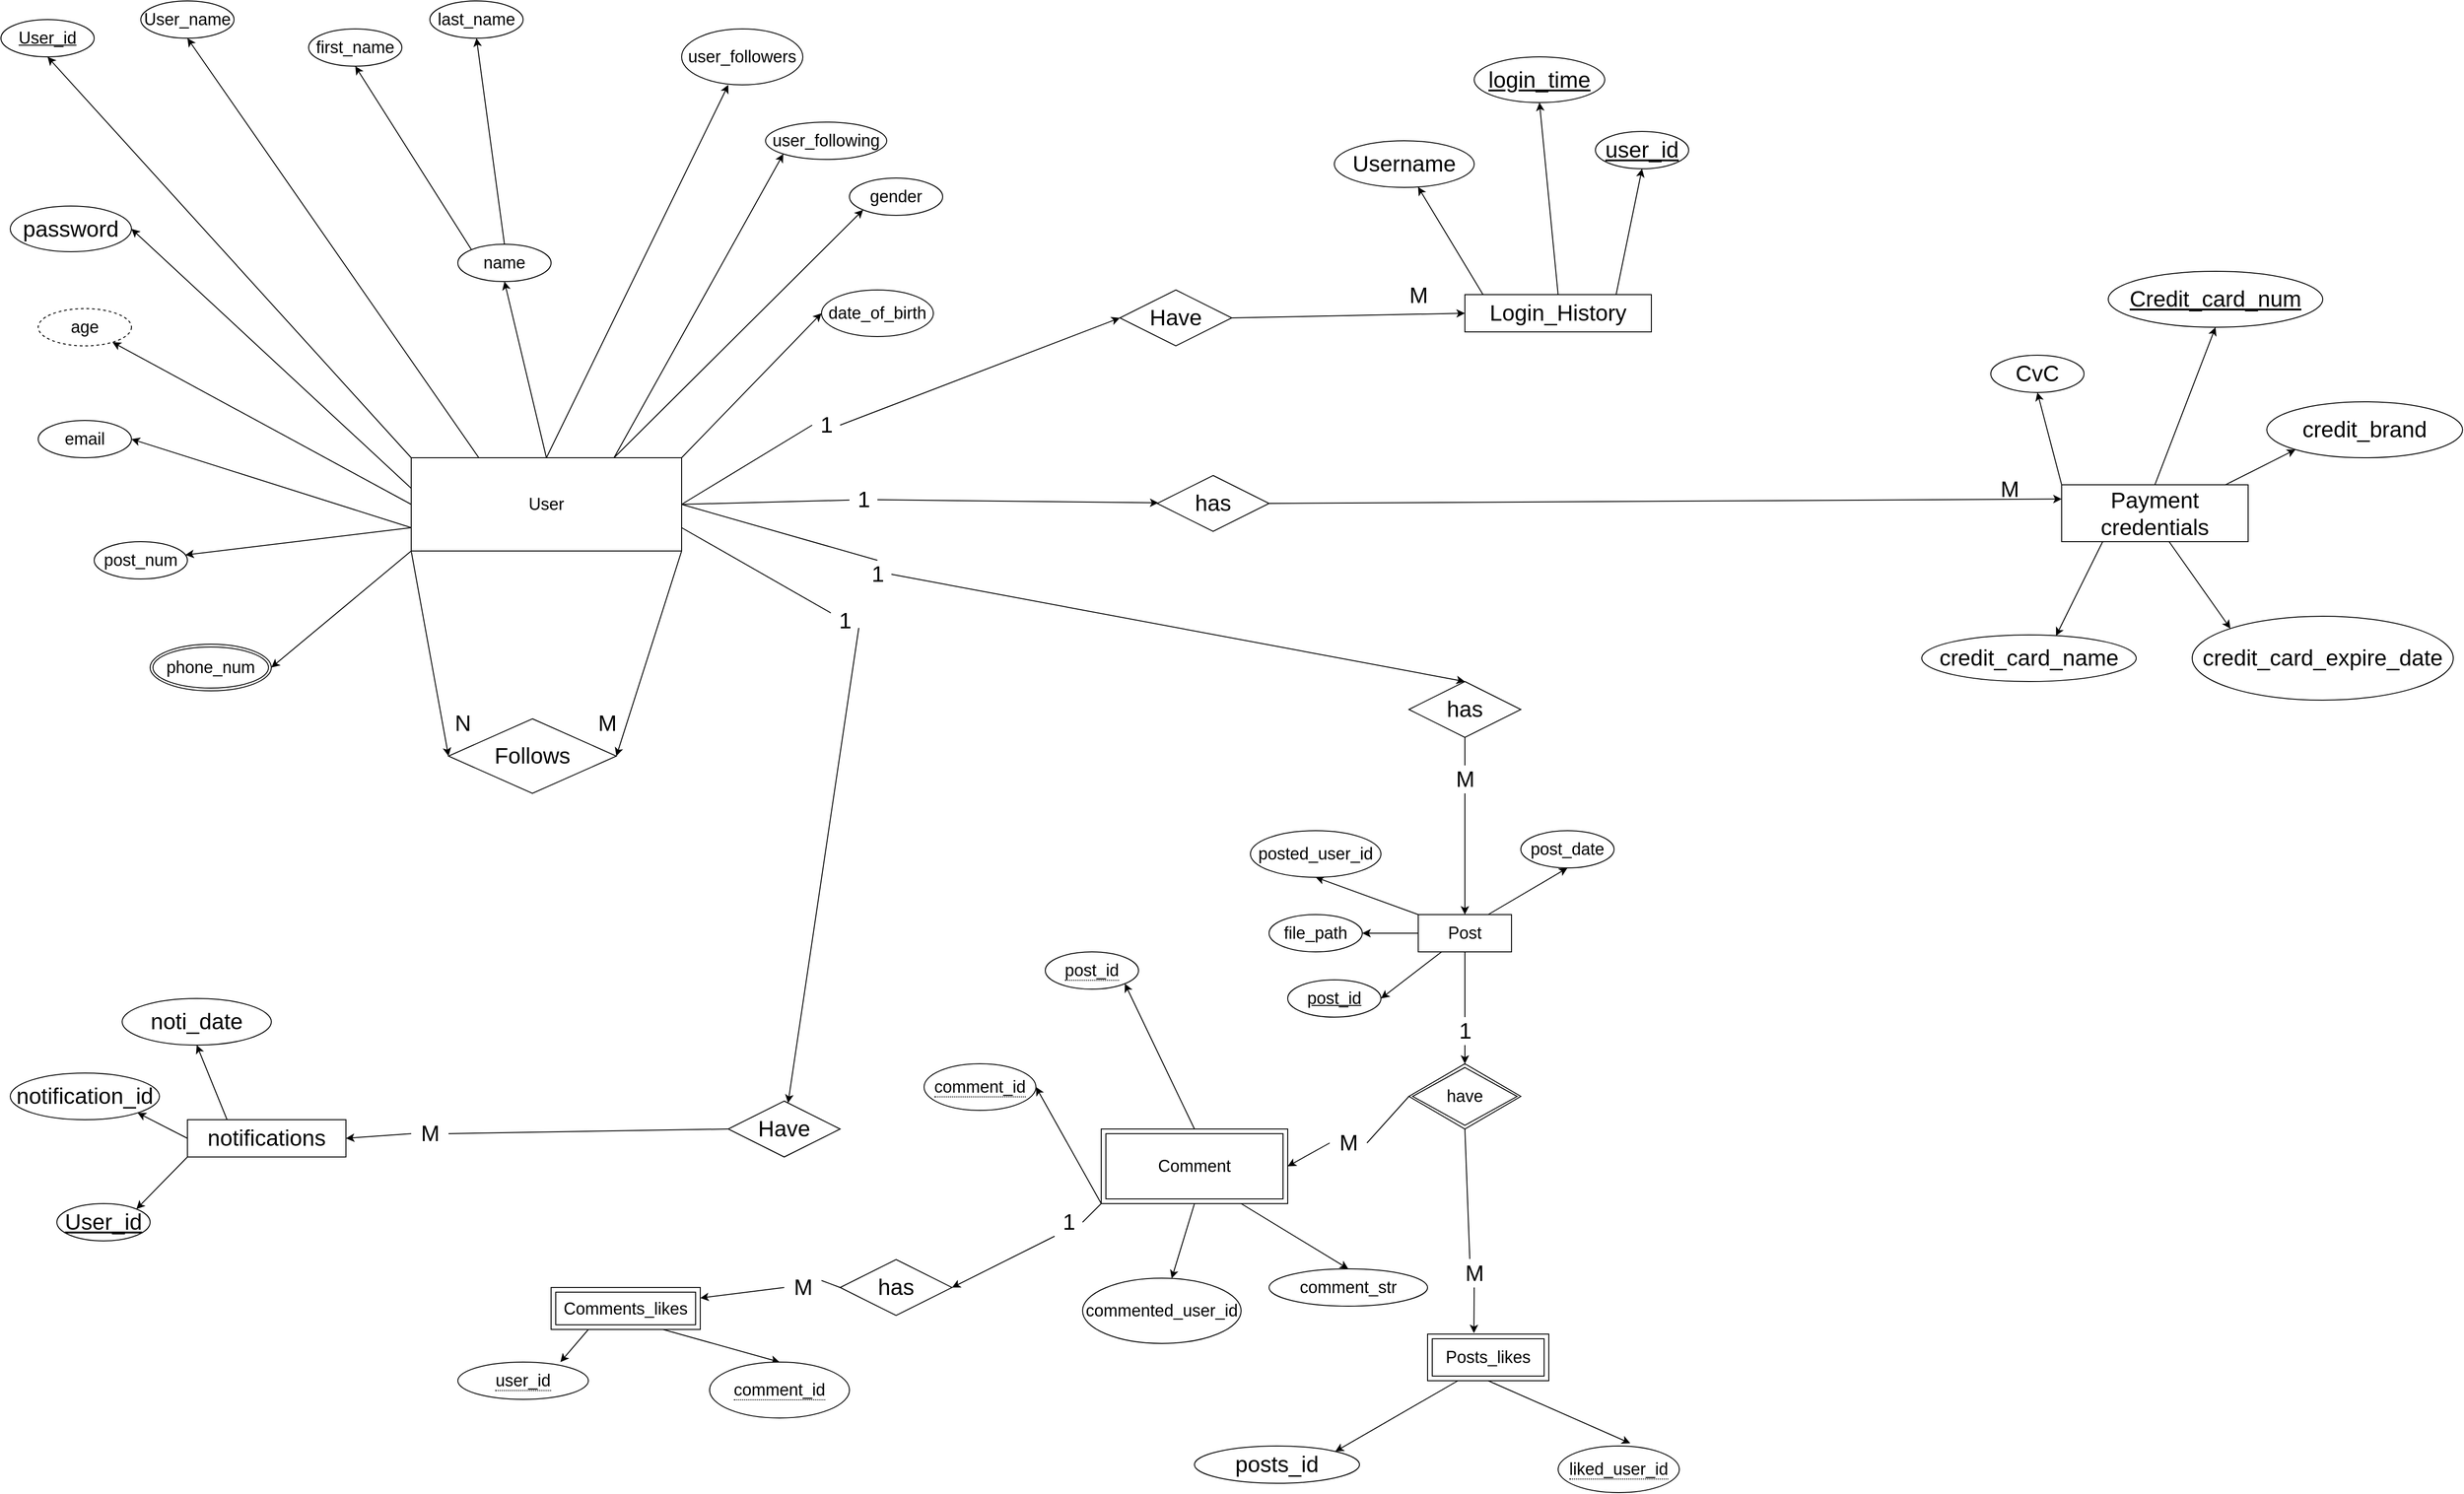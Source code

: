 <mxfile version="15.7.0" type="device"><diagram id="x8Ahwo6pgQeoaNawDRm2" name="Page-1"><mxGraphModel dx="5439" dy="3428" grid="1" gridSize="10" guides="1" tooltips="1" connect="1" arrows="1" fold="1" page="1" pageScale="1" pageWidth="827" pageHeight="1169" math="0" shadow="0"><root><mxCell id="0"/><mxCell id="1" parent="0"/><mxCell id="9HeXrf8U2g2rXsxeVbNw-86" style="rounded=0;orthogonalLoop=1;jettySize=auto;html=1;exitX=0;exitY=0.75;exitDx=0;exitDy=0;fontSize=18;" edge="1" parent="1" source="9HeXrf8U2g2rXsxeVbNw-72" target="9HeXrf8U2g2rXsxeVbNw-83"><mxGeometry relative="1" as="geometry"/></mxCell><mxCell id="9HeXrf8U2g2rXsxeVbNw-99" style="rounded=0;orthogonalLoop=1;jettySize=auto;html=1;exitX=0;exitY=0.5;exitDx=0;exitDy=0;fontSize=18;" edge="1" parent="1" source="9HeXrf8U2g2rXsxeVbNw-72" target="9HeXrf8U2g2rXsxeVbNw-98"><mxGeometry relative="1" as="geometry"/></mxCell><mxCell id="9HeXrf8U2g2rXsxeVbNw-227" style="rounded=0;orthogonalLoop=1;jettySize=auto;html=1;exitX=0;exitY=1;exitDx=0;exitDy=0;entryX=0;entryY=0.5;entryDx=0;entryDy=0;fontSize=24;" edge="1" parent="1" source="9HeXrf8U2g2rXsxeVbNw-72" target="9HeXrf8U2g2rXsxeVbNw-221"><mxGeometry relative="1" as="geometry"/></mxCell><mxCell id="9HeXrf8U2g2rXsxeVbNw-229" style="rounded=0;orthogonalLoop=1;jettySize=auto;html=1;exitX=0.25;exitY=1;exitDx=0;exitDy=0;entryX=1;entryY=0.5;entryDx=0;entryDy=0;fontSize=24;" edge="1" parent="1" source="9HeXrf8U2g2rXsxeVbNw-72" target="9HeXrf8U2g2rXsxeVbNw-228"><mxGeometry relative="1" as="geometry"/></mxCell><mxCell id="9HeXrf8U2g2rXsxeVbNw-243" style="rounded=0;orthogonalLoop=1;jettySize=auto;html=1;exitX=1;exitY=0.5;exitDx=0;exitDy=0;entryX=0;entryY=0.5;entryDx=0;entryDy=0;fontSize=24;startArrow=none;" edge="1" parent="1" source="9HeXrf8U2g2rXsxeVbNw-366" target="9HeXrf8U2g2rXsxeVbNw-242"><mxGeometry relative="1" as="geometry"/></mxCell><mxCell id="9HeXrf8U2g2rXsxeVbNw-279" style="edgeStyle=none;rounded=0;orthogonalLoop=1;jettySize=auto;html=1;exitX=0;exitY=0.75;exitDx=0;exitDy=0;entryX=1;entryY=0.5;entryDx=0;entryDy=0;fontSize=24;" edge="1" parent="1" source="9HeXrf8U2g2rXsxeVbNw-72" target="9HeXrf8U2g2rXsxeVbNw-75"><mxGeometry relative="1" as="geometry"/></mxCell><mxCell id="9HeXrf8U2g2rXsxeVbNw-280" style="edgeStyle=none;rounded=0;orthogonalLoop=1;jettySize=auto;html=1;exitX=1;exitY=1;exitDx=0;exitDy=0;entryX=1;entryY=0.5;entryDx=0;entryDy=0;fontSize=24;" edge="1" parent="1" source="9HeXrf8U2g2rXsxeVbNw-72" target="9HeXrf8U2g2rXsxeVbNw-221"><mxGeometry relative="1" as="geometry"/></mxCell><mxCell id="9HeXrf8U2g2rXsxeVbNw-283" style="edgeStyle=none;rounded=0;orthogonalLoop=1;jettySize=auto;html=1;exitX=0.5;exitY=0;exitDx=0;exitDy=0;entryX=0.385;entryY=1;entryDx=0;entryDy=0;entryPerimeter=0;fontSize=24;" edge="1" parent="1" source="9HeXrf8U2g2rXsxeVbNw-72" target="9HeXrf8U2g2rXsxeVbNw-82"><mxGeometry relative="1" as="geometry"/></mxCell><mxCell id="9HeXrf8U2g2rXsxeVbNw-284" style="edgeStyle=none;rounded=0;orthogonalLoop=1;jettySize=auto;html=1;exitX=0.75;exitY=0;exitDx=0;exitDy=0;entryX=0;entryY=1;entryDx=0;entryDy=0;fontSize=24;" edge="1" parent="1" source="9HeXrf8U2g2rXsxeVbNw-72" target="9HeXrf8U2g2rXsxeVbNw-74"><mxGeometry relative="1" as="geometry"/></mxCell><mxCell id="9HeXrf8U2g2rXsxeVbNw-287" style="edgeStyle=none;rounded=0;orthogonalLoop=1;jettySize=auto;html=1;exitX=0;exitY=1;exitDx=0;exitDy=0;entryX=1;entryY=0.5;entryDx=0;entryDy=0;fontSize=24;" edge="1" parent="1" source="9HeXrf8U2g2rXsxeVbNw-72" target="9HeXrf8U2g2rXsxeVbNw-90"><mxGeometry relative="1" as="geometry"/></mxCell><mxCell id="9HeXrf8U2g2rXsxeVbNw-288" style="edgeStyle=none;rounded=0;orthogonalLoop=1;jettySize=auto;html=1;exitX=0.75;exitY=0;exitDx=0;exitDy=0;entryX=0;entryY=1;entryDx=0;entryDy=0;fontSize=24;" edge="1" parent="1" source="9HeXrf8U2g2rXsxeVbNw-72" target="9HeXrf8U2g2rXsxeVbNw-81"><mxGeometry relative="1" as="geometry"/></mxCell><mxCell id="9HeXrf8U2g2rXsxeVbNw-291" style="edgeStyle=none;rounded=0;orthogonalLoop=1;jettySize=auto;html=1;exitX=0;exitY=0;exitDx=0;exitDy=0;entryX=0.5;entryY=1;entryDx=0;entryDy=0;fontSize=24;" edge="1" parent="1" source="9HeXrf8U2g2rXsxeVbNw-72" target="9HeXrf8U2g2rXsxeVbNw-89"><mxGeometry relative="1" as="geometry"/></mxCell><mxCell id="9HeXrf8U2g2rXsxeVbNw-302" style="edgeStyle=none;rounded=0;orthogonalLoop=1;jettySize=auto;html=1;exitX=1;exitY=0;exitDx=0;exitDy=0;entryX=0;entryY=0.5;entryDx=0;entryDy=0;fontSize=24;" edge="1" parent="1" source="9HeXrf8U2g2rXsxeVbNw-72" target="9HeXrf8U2g2rXsxeVbNw-73"><mxGeometry relative="1" as="geometry"/></mxCell><mxCell id="9HeXrf8U2g2rXsxeVbNw-303" style="edgeStyle=none;rounded=0;orthogonalLoop=1;jettySize=auto;html=1;exitX=0.5;exitY=0;exitDx=0;exitDy=0;entryX=0.5;entryY=1;entryDx=0;entryDy=0;fontSize=24;" edge="1" parent="1" source="9HeXrf8U2g2rXsxeVbNw-72" target="9HeXrf8U2g2rXsxeVbNw-84"><mxGeometry relative="1" as="geometry"/></mxCell><mxCell id="9HeXrf8U2g2rXsxeVbNw-313" style="edgeStyle=none;rounded=0;orthogonalLoop=1;jettySize=auto;html=1;exitX=1;exitY=0.5;exitDx=0;exitDy=0;entryX=0.5;entryY=0;entryDx=0;entryDy=0;fontSize=24;startArrow=none;" edge="1" parent="1" source="9HeXrf8U2g2rXsxeVbNw-364" target="9HeXrf8U2g2rXsxeVbNw-215"><mxGeometry relative="1" as="geometry"/></mxCell><mxCell id="9HeXrf8U2g2rXsxeVbNw-320" style="edgeStyle=none;rounded=0;orthogonalLoop=1;jettySize=auto;html=1;exitX=1;exitY=0.75;exitDx=0;exitDy=0;fontSize=24;startArrow=none;" edge="1" parent="1" source="9HeXrf8U2g2rXsxeVbNw-379" target="9HeXrf8U2g2rXsxeVbNw-266"><mxGeometry relative="1" as="geometry"/></mxCell><mxCell id="9HeXrf8U2g2rXsxeVbNw-338" style="edgeStyle=none;rounded=0;orthogonalLoop=1;jettySize=auto;html=1;exitX=1;exitY=0.5;exitDx=0;exitDy=0;fontSize=24;startArrow=none;" edge="1" parent="1" source="9HeXrf8U2g2rXsxeVbNw-365" target="9HeXrf8U2g2rXsxeVbNw-339"><mxGeometry relative="1" as="geometry"><mxPoint x="-760" y="-921" as="targetPoint"/></mxGeometry></mxCell><mxCell id="9HeXrf8U2g2rXsxeVbNw-407" style="edgeStyle=none;rounded=0;orthogonalLoop=1;jettySize=auto;html=1;exitX=0.25;exitY=0;exitDx=0;exitDy=0;entryX=0.5;entryY=1;entryDx=0;entryDy=0;fontSize=24;" edge="1" parent="1" source="9HeXrf8U2g2rXsxeVbNw-72" target="9HeXrf8U2g2rXsxeVbNw-231"><mxGeometry relative="1" as="geometry"/></mxCell><mxCell id="9HeXrf8U2g2rXsxeVbNw-72" value="User" style="whiteSpace=wrap;html=1;align=center;fontSize=18;strokeWidth=1;" vertex="1" parent="1"><mxGeometry x="-1620" y="-970" width="290" height="100" as="geometry"/></mxCell><mxCell id="9HeXrf8U2g2rXsxeVbNw-73" value="date_of_birth" style="ellipse;whiteSpace=wrap;html=1;align=center;fontSize=18;strokeWidth=1;" vertex="1" parent="1"><mxGeometry x="-1180" y="-1150" width="120" height="50" as="geometry"/></mxCell><mxCell id="9HeXrf8U2g2rXsxeVbNw-74" value="gender" style="ellipse;whiteSpace=wrap;html=1;align=center;fontSize=18;strokeWidth=1;" vertex="1" parent="1"><mxGeometry x="-1150" y="-1270" width="100" height="40" as="geometry"/></mxCell><mxCell id="9HeXrf8U2g2rXsxeVbNw-75" value="email" style="ellipse;whiteSpace=wrap;html=1;align=center;fontSize=18;strokeWidth=1;" vertex="1" parent="1"><mxGeometry x="-2020" y="-1010" width="100" height="40" as="geometry"/></mxCell><mxCell id="9HeXrf8U2g2rXsxeVbNw-81" value="user_following" style="ellipse;whiteSpace=wrap;html=1;align=center;fontSize=18;strokeWidth=1;" vertex="1" parent="1"><mxGeometry x="-1240" y="-1330" width="130" height="40" as="geometry"/></mxCell><mxCell id="9HeXrf8U2g2rXsxeVbNw-82" value="user_followers" style="ellipse;whiteSpace=wrap;html=1;align=center;fontSize=18;strokeWidth=1;" vertex="1" parent="1"><mxGeometry x="-1330" y="-1430" width="130" height="60" as="geometry"/></mxCell><mxCell id="9HeXrf8U2g2rXsxeVbNw-83" value="post_num" style="ellipse;whiteSpace=wrap;html=1;align=center;fontSize=18;strokeWidth=1;" vertex="1" parent="1"><mxGeometry x="-1960" y="-880" width="100" height="40" as="geometry"/></mxCell><mxCell id="9HeXrf8U2g2rXsxeVbNw-95" style="rounded=0;orthogonalLoop=1;jettySize=auto;html=1;exitX=0;exitY=0;exitDx=0;exitDy=0;entryX=0.5;entryY=1;entryDx=0;entryDy=0;fontSize=18;" edge="1" parent="1" source="9HeXrf8U2g2rXsxeVbNw-84" target="9HeXrf8U2g2rXsxeVbNw-93"><mxGeometry relative="1" as="geometry"/></mxCell><mxCell id="9HeXrf8U2g2rXsxeVbNw-406" style="edgeStyle=none;rounded=0;orthogonalLoop=1;jettySize=auto;html=1;exitX=0.5;exitY=0;exitDx=0;exitDy=0;entryX=0.5;entryY=1;entryDx=0;entryDy=0;fontSize=24;" edge="1" parent="1" source="9HeXrf8U2g2rXsxeVbNw-84" target="9HeXrf8U2g2rXsxeVbNw-94"><mxGeometry relative="1" as="geometry"/></mxCell><mxCell id="9HeXrf8U2g2rXsxeVbNw-84" value="name" style="ellipse;whiteSpace=wrap;html=1;align=center;fontSize=18;strokeWidth=1;" vertex="1" parent="1"><mxGeometry x="-1570" y="-1199" width="100" height="40" as="geometry"/></mxCell><mxCell id="9HeXrf8U2g2rXsxeVbNw-89" value="User_id" style="ellipse;whiteSpace=wrap;html=1;align=center;fontStyle=4;fontSize=18;strokeWidth=1;" vertex="1" parent="1"><mxGeometry x="-2060" y="-1440" width="100" height="40" as="geometry"/></mxCell><mxCell id="9HeXrf8U2g2rXsxeVbNw-90" value="phone_num" style="ellipse;shape=doubleEllipse;margin=3;whiteSpace=wrap;html=1;align=center;fontSize=18;strokeWidth=1;" vertex="1" parent="1"><mxGeometry x="-1900" y="-770" width="130" height="50" as="geometry"/></mxCell><mxCell id="9HeXrf8U2g2rXsxeVbNw-93" value="first_name" style="ellipse;whiteSpace=wrap;html=1;align=center;fontSize=18;strokeWidth=1;" vertex="1" parent="1"><mxGeometry x="-1730" y="-1430" width="100" height="40" as="geometry"/></mxCell><mxCell id="9HeXrf8U2g2rXsxeVbNw-94" value="last_name" style="ellipse;whiteSpace=wrap;html=1;align=center;fontSize=18;strokeWidth=1;" vertex="1" parent="1"><mxGeometry x="-1600" y="-1460" width="100" height="40" as="geometry"/></mxCell><mxCell id="9HeXrf8U2g2rXsxeVbNw-98" value="age" style="ellipse;whiteSpace=wrap;html=1;align=center;dashed=1;fontSize=18;strokeWidth=1;" vertex="1" parent="1"><mxGeometry x="-2020" y="-1130" width="100" height="40" as="geometry"/></mxCell><mxCell id="9HeXrf8U2g2rXsxeVbNw-142" style="rounded=0;orthogonalLoop=1;jettySize=auto;html=1;exitX=0;exitY=0;exitDx=0;exitDy=0;entryX=0.5;entryY=1;entryDx=0;entryDy=0;fontSize=18;" edge="1" parent="1" source="9HeXrf8U2g2rXsxeVbNw-134" target="9HeXrf8U2g2rXsxeVbNw-135"><mxGeometry relative="1" as="geometry"/></mxCell><mxCell id="9HeXrf8U2g2rXsxeVbNw-143" style="rounded=0;orthogonalLoop=1;jettySize=auto;html=1;exitX=0;exitY=0.5;exitDx=0;exitDy=0;entryX=1;entryY=0.5;entryDx=0;entryDy=0;fontSize=18;" edge="1" parent="1" source="9HeXrf8U2g2rXsxeVbNw-134" target="9HeXrf8U2g2rXsxeVbNw-136"><mxGeometry relative="1" as="geometry"/></mxCell><mxCell id="9HeXrf8U2g2rXsxeVbNw-151" style="rounded=0;orthogonalLoop=1;jettySize=auto;html=1;exitX=0.5;exitY=1;exitDx=0;exitDy=0;entryX=0.5;entryY=0;entryDx=0;entryDy=0;fontSize=18;startArrow=none;" edge="1" parent="1" source="9HeXrf8U2g2rXsxeVbNw-197" target="9HeXrf8U2g2rXsxeVbNw-150"><mxGeometry relative="1" as="geometry"/></mxCell><mxCell id="9HeXrf8U2g2rXsxeVbNw-202" style="rounded=0;orthogonalLoop=1;jettySize=auto;html=1;exitX=0.75;exitY=0;exitDx=0;exitDy=0;entryX=0.5;entryY=1;entryDx=0;entryDy=0;fontSize=24;" edge="1" parent="1" source="9HeXrf8U2g2rXsxeVbNw-134" target="9HeXrf8U2g2rXsxeVbNw-138"><mxGeometry relative="1" as="geometry"/></mxCell><mxCell id="9HeXrf8U2g2rXsxeVbNw-207" style="rounded=0;orthogonalLoop=1;jettySize=auto;html=1;exitX=0.25;exitY=1;exitDx=0;exitDy=0;entryX=1;entryY=0.5;entryDx=0;entryDy=0;fontSize=24;" edge="1" parent="1" source="9HeXrf8U2g2rXsxeVbNw-134" target="9HeXrf8U2g2rXsxeVbNw-139"><mxGeometry relative="1" as="geometry"/></mxCell><mxCell id="9HeXrf8U2g2rXsxeVbNw-134" value="Post" style="whiteSpace=wrap;html=1;align=center;fontSize=18;strokeWidth=1;" vertex="1" parent="1"><mxGeometry x="-540" y="-480" width="100" height="40" as="geometry"/></mxCell><mxCell id="9HeXrf8U2g2rXsxeVbNw-135" value="posted_user_id" style="ellipse;whiteSpace=wrap;html=1;align=center;fontSize=18;strokeWidth=1;" vertex="1" parent="1"><mxGeometry x="-720" y="-570" width="140" height="50" as="geometry"/></mxCell><mxCell id="9HeXrf8U2g2rXsxeVbNw-136" value="file_path" style="ellipse;whiteSpace=wrap;html=1;align=center;fontSize=18;strokeWidth=1;" vertex="1" parent="1"><mxGeometry x="-700" y="-480" width="100" height="40" as="geometry"/></mxCell><mxCell id="9HeXrf8U2g2rXsxeVbNw-138" value="post_date" style="ellipse;whiteSpace=wrap;html=1;align=center;fontSize=18;strokeWidth=1;" vertex="1" parent="1"><mxGeometry x="-430" y="-570" width="100" height="40" as="geometry"/></mxCell><mxCell id="9HeXrf8U2g2rXsxeVbNw-139" value="post_id" style="ellipse;whiteSpace=wrap;html=1;align=center;fontStyle=4;fontSize=18;strokeWidth=1;" vertex="1" parent="1"><mxGeometry x="-680" y="-410" width="100" height="40" as="geometry"/></mxCell><mxCell id="9HeXrf8U2g2rXsxeVbNw-165" style="rounded=0;orthogonalLoop=1;jettySize=auto;html=1;exitX=0.75;exitY=1;exitDx=0;exitDy=0;entryX=0.5;entryY=0;entryDx=0;entryDy=0;fontSize=18;" edge="1" parent="1" source="9HeXrf8U2g2rXsxeVbNw-144" target="9HeXrf8U2g2rXsxeVbNw-164"><mxGeometry relative="1" as="geometry"/></mxCell><mxCell id="9HeXrf8U2g2rXsxeVbNw-166" style="rounded=0;orthogonalLoop=1;jettySize=auto;html=1;exitX=0.5;exitY=1;exitDx=0;exitDy=0;fontSize=18;" edge="1" parent="1" source="9HeXrf8U2g2rXsxeVbNw-144" target="9HeXrf8U2g2rXsxeVbNw-163"><mxGeometry relative="1" as="geometry"/></mxCell><mxCell id="9HeXrf8U2g2rXsxeVbNw-167" style="rounded=0;orthogonalLoop=1;jettySize=auto;html=1;exitX=0;exitY=1;exitDx=0;exitDy=0;entryX=1;entryY=0.5;entryDx=0;entryDy=0;fontSize=18;" edge="1" parent="1" source="9HeXrf8U2g2rXsxeVbNw-144" target="9HeXrf8U2g2rXsxeVbNw-162"><mxGeometry relative="1" as="geometry"/></mxCell><mxCell id="9HeXrf8U2g2rXsxeVbNw-396" style="edgeStyle=none;rounded=0;orthogonalLoop=1;jettySize=auto;html=1;exitX=0;exitY=1;exitDx=0;exitDy=0;fontSize=24;entryX=1;entryY=0.5;entryDx=0;entryDy=0;startArrow=none;" edge="1" parent="1" source="9HeXrf8U2g2rXsxeVbNw-402" target="9HeXrf8U2g2rXsxeVbNw-397"><mxGeometry relative="1" as="geometry"><mxPoint x="-1020" y="-120" as="targetPoint"/></mxGeometry></mxCell><mxCell id="9HeXrf8U2g2rXsxeVbNw-405" style="edgeStyle=none;rounded=0;orthogonalLoop=1;jettySize=auto;html=1;exitX=0.5;exitY=0;exitDx=0;exitDy=0;entryX=1;entryY=1;entryDx=0;entryDy=0;fontSize=24;" edge="1" parent="1" source="9HeXrf8U2g2rXsxeVbNw-144" target="9HeXrf8U2g2rXsxeVbNw-161"><mxGeometry relative="1" as="geometry"/></mxCell><mxCell id="9HeXrf8U2g2rXsxeVbNw-144" value="Comment" style="shape=ext;margin=3;double=1;whiteSpace=wrap;html=1;align=center;fontSize=18;strokeWidth=1;" vertex="1" parent="1"><mxGeometry x="-880" y="-250" width="200" height="80" as="geometry"/></mxCell><mxCell id="9HeXrf8U2g2rXsxeVbNw-158" style="rounded=0;orthogonalLoop=1;jettySize=auto;html=1;exitX=0.5;exitY=1;exitDx=0;exitDy=0;entryX=0.595;entryY=-0.059;entryDx=0;entryDy=0;entryPerimeter=0;fontSize=18;" edge="1" parent="1" source="9HeXrf8U2g2rXsxeVbNw-145" target="9HeXrf8U2g2rXsxeVbNw-156"><mxGeometry relative="1" as="geometry"/></mxCell><mxCell id="9HeXrf8U2g2rXsxeVbNw-354" style="edgeStyle=none;rounded=0;orthogonalLoop=1;jettySize=auto;html=1;exitX=0.25;exitY=1;exitDx=0;exitDy=0;entryX=1;entryY=0;entryDx=0;entryDy=0;fontSize=24;" edge="1" parent="1" source="9HeXrf8U2g2rXsxeVbNw-145" target="9HeXrf8U2g2rXsxeVbNw-353"><mxGeometry relative="1" as="geometry"/></mxCell><mxCell id="9HeXrf8U2g2rXsxeVbNw-145" value="Posts_likes" style="shape=ext;margin=3;double=1;whiteSpace=wrap;html=1;align=center;fontSize=18;strokeWidth=1;" vertex="1" parent="1"><mxGeometry x="-530" y="-30" width="130" height="50" as="geometry"/></mxCell><mxCell id="9HeXrf8U2g2rXsxeVbNw-175" style="rounded=0;orthogonalLoop=1;jettySize=auto;html=1;exitX=0.25;exitY=1;exitDx=0;exitDy=0;entryX=0.5;entryY=0;entryDx=0;entryDy=0;fontSize=18;" edge="1" parent="1" source="9HeXrf8U2g2rXsxeVbNw-147"><mxGeometry relative="1" as="geometry"><mxPoint x="-1460" as="targetPoint"/></mxGeometry></mxCell><mxCell id="9HeXrf8U2g2rXsxeVbNw-176" style="rounded=0;orthogonalLoop=1;jettySize=auto;html=1;exitX=0.75;exitY=1;exitDx=0;exitDy=0;entryX=0.5;entryY=0;entryDx=0;entryDy=0;fontSize=18;" edge="1" parent="1" source="9HeXrf8U2g2rXsxeVbNw-147" target="9HeXrf8U2g2rXsxeVbNw-173"><mxGeometry relative="1" as="geometry"/></mxCell><mxCell id="9HeXrf8U2g2rXsxeVbNw-147" value="Comments_likes" style="shape=ext;margin=3;double=1;whiteSpace=wrap;html=1;align=center;fontSize=18;strokeWidth=1;" vertex="1" parent="1"><mxGeometry x="-1470" y="-80" width="160" height="45" as="geometry"/></mxCell><mxCell id="9HeXrf8U2g2rXsxeVbNw-160" style="rounded=0;orthogonalLoop=1;jettySize=auto;html=1;exitX=0;exitY=0.5;exitDx=0;exitDy=0;entryX=1;entryY=0.5;entryDx=0;entryDy=0;fontSize=18;startArrow=none;" edge="1" parent="1" source="9HeXrf8U2g2rXsxeVbNw-198" target="9HeXrf8U2g2rXsxeVbNw-144"><mxGeometry relative="1" as="geometry"/></mxCell><mxCell id="9HeXrf8U2g2rXsxeVbNw-169" style="rounded=0;orthogonalLoop=1;jettySize=auto;html=1;exitX=0.5;exitY=1;exitDx=0;exitDy=0;entryX=0.382;entryY=-0.021;entryDx=0;entryDy=0;entryPerimeter=0;fontSize=18;startArrow=none;" edge="1" parent="1" source="9HeXrf8U2g2rXsxeVbNw-200" target="9HeXrf8U2g2rXsxeVbNw-145"><mxGeometry relative="1" as="geometry"/></mxCell><mxCell id="9HeXrf8U2g2rXsxeVbNw-150" value="have" style="shape=rhombus;double=1;perimeter=rhombusPerimeter;whiteSpace=wrap;html=1;align=center;fontSize=18;strokeWidth=1;" vertex="1" parent="1"><mxGeometry x="-550" y="-320" width="120" height="70" as="geometry"/></mxCell><mxCell id="9HeXrf8U2g2rXsxeVbNw-156" value="&lt;span style=&quot;border-bottom: 1px dotted&quot;&gt;liked_user_id&lt;/span&gt;" style="ellipse;whiteSpace=wrap;html=1;align=center;fontSize=18;strokeWidth=1;" vertex="1" parent="1"><mxGeometry x="-390" y="90" width="130" height="50" as="geometry"/></mxCell><mxCell id="9HeXrf8U2g2rXsxeVbNw-161" value="&lt;span style=&quot;border-bottom: 1px dotted&quot;&gt;post_id&lt;/span&gt;" style="ellipse;whiteSpace=wrap;html=1;align=center;fontSize=18;strokeWidth=1;" vertex="1" parent="1"><mxGeometry x="-940" y="-440" width="100" height="40" as="geometry"/></mxCell><mxCell id="9HeXrf8U2g2rXsxeVbNw-162" value="&lt;span style=&quot;border-bottom: 1px dotted&quot;&gt;comment_id&lt;/span&gt;" style="ellipse;whiteSpace=wrap;html=1;align=center;fontSize=18;strokeWidth=1;" vertex="1" parent="1"><mxGeometry x="-1070" y="-320" width="120" height="50" as="geometry"/></mxCell><mxCell id="9HeXrf8U2g2rXsxeVbNw-163" value="commented_user_id" style="ellipse;whiteSpace=wrap;html=1;align=center;fontSize=18;strokeWidth=1;" vertex="1" parent="1"><mxGeometry x="-900" y="-90" width="170" height="70" as="geometry"/></mxCell><mxCell id="9HeXrf8U2g2rXsxeVbNw-164" value="comment_str" style="ellipse;whiteSpace=wrap;html=1;align=center;fontSize=18;strokeWidth=1;" vertex="1" parent="1"><mxGeometry x="-700" y="-100" width="170" height="40" as="geometry"/></mxCell><mxCell id="9HeXrf8U2g2rXsxeVbNw-173" value="&lt;span style=&quot;border-bottom: 1px dotted&quot;&gt;comment_id&lt;/span&gt;" style="ellipse;whiteSpace=wrap;html=1;align=center;fontSize=18;strokeWidth=1;" vertex="1" parent="1"><mxGeometry x="-1300" width="150" height="60" as="geometry"/></mxCell><mxCell id="9HeXrf8U2g2rXsxeVbNw-174" value="&lt;span style=&quot;border-bottom: 1px dotted&quot;&gt;user_id&lt;/span&gt;" style="ellipse;whiteSpace=wrap;html=1;align=center;fontSize=18;strokeWidth=1;" vertex="1" parent="1"><mxGeometry x="-1570" width="140" height="40" as="geometry"/></mxCell><mxCell id="9HeXrf8U2g2rXsxeVbNw-217" style="rounded=0;orthogonalLoop=1;jettySize=auto;html=1;exitX=0.5;exitY=1;exitDx=0;exitDy=0;entryX=0.5;entryY=0;entryDx=0;entryDy=0;fontSize=24;startArrow=none;" edge="1" parent="1" source="9HeXrf8U2g2rXsxeVbNw-363" target="9HeXrf8U2g2rXsxeVbNw-134"><mxGeometry relative="1" as="geometry"/></mxCell><mxCell id="9HeXrf8U2g2rXsxeVbNw-215" value="has" style="shape=rhombus;perimeter=rhombusPerimeter;whiteSpace=wrap;html=1;align=center;fontSize=24;strokeWidth=1;" vertex="1" parent="1"><mxGeometry x="-550" y="-730" width="120" height="60" as="geometry"/></mxCell><mxCell id="9HeXrf8U2g2rXsxeVbNw-221" value="Follows" style="shape=rhombus;perimeter=rhombusPerimeter;whiteSpace=wrap;html=1;align=center;fontSize=24;strokeWidth=1;" vertex="1" parent="1"><mxGeometry x="-1580" y="-690" width="180" height="80" as="geometry"/></mxCell><mxCell id="9HeXrf8U2g2rXsxeVbNw-228" value="password" style="ellipse;whiteSpace=wrap;html=1;align=center;fontSize=24;strokeWidth=1;" vertex="1" parent="1"><mxGeometry x="-2050" y="-1240" width="130" height="49" as="geometry"/></mxCell><mxCell id="9HeXrf8U2g2rXsxeVbNw-231" value="User_name" style="ellipse;whiteSpace=wrap;html=1;align=center;fontSize=18;strokeWidth=1;" vertex="1" parent="1"><mxGeometry x="-1910" y="-1460" width="100" height="40" as="geometry"/></mxCell><mxCell id="9HeXrf8U2g2rXsxeVbNw-308" style="edgeStyle=none;rounded=0;orthogonalLoop=1;jettySize=auto;html=1;exitX=0;exitY=0;exitDx=0;exitDy=0;fontSize=24;" edge="1" parent="1" target="9HeXrf8U2g2rXsxeVbNw-240"><mxGeometry relative="1" as="geometry"><mxPoint x="-470.777" y="-1145.388" as="sourcePoint"/></mxGeometry></mxCell><mxCell id="9HeXrf8U2g2rXsxeVbNw-311" style="edgeStyle=none;rounded=0;orthogonalLoop=1;jettySize=auto;html=1;exitX=1;exitY=0;exitDx=0;exitDy=0;entryX=0.5;entryY=1;entryDx=0;entryDy=0;fontSize=24;" edge="1" parent="1" target="9HeXrf8U2g2rXsxeVbNw-277"><mxGeometry relative="1" as="geometry"><mxPoint x="-327.723" y="-1145.388" as="sourcePoint"/></mxGeometry></mxCell><mxCell id="9HeXrf8U2g2rXsxeVbNw-239" value="&lt;u&gt;login_time&lt;/u&gt;" style="ellipse;whiteSpace=wrap;html=1;align=center;fontSize=24;strokeWidth=1;" vertex="1" parent="1"><mxGeometry x="-480" y="-1400" width="140" height="49" as="geometry"/></mxCell><mxCell id="9HeXrf8U2g2rXsxeVbNw-240" value="Username" style="ellipse;whiteSpace=wrap;html=1;align=center;fontSize=24;strokeWidth=1;" vertex="1" parent="1"><mxGeometry x="-630" y="-1310" width="150" height="50" as="geometry"/></mxCell><mxCell id="9HeXrf8U2g2rXsxeVbNw-373" style="edgeStyle=none;rounded=0;orthogonalLoop=1;jettySize=auto;html=1;exitX=1;exitY=0.5;exitDx=0;exitDy=0;entryX=0;entryY=0.5;entryDx=0;entryDy=0;fontSize=24;" edge="1" parent="1" source="9HeXrf8U2g2rXsxeVbNw-242" target="9HeXrf8U2g2rXsxeVbNw-372"><mxGeometry relative="1" as="geometry"/></mxCell><mxCell id="9HeXrf8U2g2rXsxeVbNw-242" value="Have" style="shape=rhombus;perimeter=rhombusPerimeter;whiteSpace=wrap;html=1;align=center;fontSize=24;strokeWidth=1;" vertex="1" parent="1"><mxGeometry x="-860" y="-1150" width="120" height="60" as="geometry"/></mxCell><mxCell id="9HeXrf8U2g2rXsxeVbNw-348" style="edgeStyle=none;rounded=0;orthogonalLoop=1;jettySize=auto;html=1;exitX=1;exitY=0.5;exitDx=0;exitDy=0;entryX=0;entryY=1;entryDx=0;entryDy=0;fontSize=24;" edge="1" parent="1" target="9HeXrf8U2g2rXsxeVbNw-251"><mxGeometry relative="1" as="geometry"><mxPoint x="284.0" y="-920" as="sourcePoint"/></mxGeometry></mxCell><mxCell id="9HeXrf8U2g2rXsxeVbNw-349" style="edgeStyle=none;rounded=0;orthogonalLoop=1;jettySize=auto;html=1;exitX=1;exitY=1;exitDx=0;exitDy=0;entryX=0;entryY=0;entryDx=0;entryDy=0;fontSize=24;" edge="1" parent="1" target="9HeXrf8U2g2rXsxeVbNw-253"><mxGeometry relative="1" as="geometry"><mxPoint x="257.128" y="-891.49" as="sourcePoint"/></mxGeometry></mxCell><mxCell id="9HeXrf8U2g2rXsxeVbNw-350" style="edgeStyle=none;rounded=0;orthogonalLoop=1;jettySize=auto;html=1;exitX=0.5;exitY=1;exitDx=0;exitDy=0;entryX=0.626;entryY=0.021;entryDx=0;entryDy=0;entryPerimeter=0;fontSize=24;" edge="1" parent="1" target="9HeXrf8U2g2rXsxeVbNw-252"><mxGeometry relative="1" as="geometry"><mxPoint x="194" y="-880" as="sourcePoint"/></mxGeometry></mxCell><mxCell id="9HeXrf8U2g2rXsxeVbNw-251" value="credit_brand" style="ellipse;whiteSpace=wrap;html=1;align=center;fontSize=24;strokeWidth=1;" vertex="1" parent="1"><mxGeometry x="370" y="-1030" width="210" height="60" as="geometry"/></mxCell><mxCell id="9HeXrf8U2g2rXsxeVbNw-252" value="credit_card_name" style="ellipse;whiteSpace=wrap;html=1;align=center;fontSize=24;strokeWidth=1;" vertex="1" parent="1"><mxGeometry y="-780" width="230" height="50" as="geometry"/></mxCell><mxCell id="9HeXrf8U2g2rXsxeVbNw-253" value="credit_card_expire_date" style="ellipse;whiteSpace=wrap;html=1;align=center;fontSize=24;strokeWidth=1;" vertex="1" parent="1"><mxGeometry x="290" y="-800" width="280" height="90" as="geometry"/></mxCell><mxCell id="9HeXrf8U2g2rXsxeVbNw-255" value="CvC" style="ellipse;whiteSpace=wrap;html=1;align=center;fontSize=24;strokeWidth=1;" vertex="1" parent="1"><mxGeometry x="74" y="-1080" width="100" height="40" as="geometry"/></mxCell><mxCell id="9HeXrf8U2g2rXsxeVbNw-256" value="&lt;u&gt;Credit_card_num&lt;/u&gt;" style="ellipse;whiteSpace=wrap;html=1;align=center;fontSize=24;strokeWidth=1;" vertex="1" parent="1"><mxGeometry x="200" y="-1170" width="230" height="60" as="geometry"/></mxCell><mxCell id="9HeXrf8U2g2rXsxeVbNw-315" style="edgeStyle=none;rounded=0;orthogonalLoop=1;jettySize=auto;html=1;exitX=0;exitY=1;exitDx=0;exitDy=0;entryX=1;entryY=0;entryDx=0;entryDy=0;fontSize=24;" edge="1" parent="1" source="9HeXrf8U2g2rXsxeVbNw-263" target="9HeXrf8U2g2rXsxeVbNw-264"><mxGeometry relative="1" as="geometry"/></mxCell><mxCell id="9HeXrf8U2g2rXsxeVbNw-316" style="edgeStyle=none;rounded=0;orthogonalLoop=1;jettySize=auto;html=1;exitX=0;exitY=0.5;exitDx=0;exitDy=0;entryX=1;entryY=1;entryDx=0;entryDy=0;fontSize=24;" edge="1" parent="1" source="9HeXrf8U2g2rXsxeVbNw-263" target="9HeXrf8U2g2rXsxeVbNw-268"><mxGeometry relative="1" as="geometry"/></mxCell><mxCell id="9HeXrf8U2g2rXsxeVbNw-317" style="edgeStyle=none;rounded=0;orthogonalLoop=1;jettySize=auto;html=1;exitX=0.25;exitY=0;exitDx=0;exitDy=0;entryX=0.5;entryY=1;entryDx=0;entryDy=0;fontSize=24;" edge="1" parent="1" source="9HeXrf8U2g2rXsxeVbNw-263" target="9HeXrf8U2g2rXsxeVbNw-269"><mxGeometry relative="1" as="geometry"/></mxCell><mxCell id="9HeXrf8U2g2rXsxeVbNw-263" value="notifications" style="whiteSpace=wrap;html=1;align=center;fontSize=24;strokeWidth=1;" vertex="1" parent="1"><mxGeometry x="-1860" y="-260" width="170" height="40" as="geometry"/></mxCell><mxCell id="9HeXrf8U2g2rXsxeVbNw-264" value="&lt;u&gt;User_id&lt;/u&gt;" style="ellipse;whiteSpace=wrap;html=1;align=center;fontSize=24;strokeWidth=1;" vertex="1" parent="1"><mxGeometry x="-2000" y="-170" width="100" height="40" as="geometry"/></mxCell><mxCell id="9HeXrf8U2g2rXsxeVbNw-336" style="edgeStyle=none;rounded=0;orthogonalLoop=1;jettySize=auto;html=1;exitX=0;exitY=0.5;exitDx=0;exitDy=0;entryX=1;entryY=0.5;entryDx=0;entryDy=0;fontSize=24;startArrow=none;" edge="1" parent="1" source="9HeXrf8U2g2rXsxeVbNw-371" target="9HeXrf8U2g2rXsxeVbNw-263"><mxGeometry relative="1" as="geometry"/></mxCell><mxCell id="9HeXrf8U2g2rXsxeVbNw-266" value="Have" style="shape=rhombus;perimeter=rhombusPerimeter;whiteSpace=wrap;html=1;align=center;fontSize=24;strokeWidth=1;" vertex="1" parent="1"><mxGeometry x="-1280" y="-279.997" width="120" height="60" as="geometry"/></mxCell><mxCell id="9HeXrf8U2g2rXsxeVbNw-268" value="notification_id" style="ellipse;whiteSpace=wrap;html=1;align=center;fontSize=24;strokeWidth=1;" vertex="1" parent="1"><mxGeometry x="-2050" y="-310" width="160" height="50" as="geometry"/></mxCell><mxCell id="9HeXrf8U2g2rXsxeVbNw-269" value="noti_date" style="ellipse;whiteSpace=wrap;html=1;align=center;fontSize=24;strokeWidth=1;" vertex="1" parent="1"><mxGeometry x="-1930" y="-390" width="160" height="50" as="geometry"/></mxCell><mxCell id="9HeXrf8U2g2rXsxeVbNw-277" value="&lt;u&gt;user_id&lt;/u&gt;" style="ellipse;whiteSpace=wrap;html=1;align=center;fontSize=24;strokeWidth=1;" vertex="1" parent="1"><mxGeometry x="-350" y="-1320" width="100" height="40" as="geometry"/></mxCell><mxCell id="9HeXrf8U2g2rXsxeVbNw-378" style="edgeStyle=none;rounded=0;orthogonalLoop=1;jettySize=auto;html=1;exitX=1;exitY=0.5;exitDx=0;exitDy=0;entryX=0;entryY=0.25;entryDx=0;entryDy=0;fontSize=24;" edge="1" parent="1" source="9HeXrf8U2g2rXsxeVbNw-339" target="9HeXrf8U2g2rXsxeVbNw-375"><mxGeometry relative="1" as="geometry"/></mxCell><mxCell id="9HeXrf8U2g2rXsxeVbNw-339" value="has" style="shape=rhombus;perimeter=rhombusPerimeter;whiteSpace=wrap;html=1;align=center;fontSize=24;strokeWidth=1;" vertex="1" parent="1"><mxGeometry x="-820" y="-951" width="120" height="60" as="geometry"/></mxCell><mxCell id="9HeXrf8U2g2rXsxeVbNw-353" value="posts_id" style="ellipse;whiteSpace=wrap;html=1;align=center;fontSize=24;strokeWidth=1;" vertex="1" parent="1"><mxGeometry x="-780" y="90" width="177" height="40" as="geometry"/></mxCell><mxCell id="9HeXrf8U2g2rXsxeVbNw-367" value="M" style="text;html=1;resizable=0;autosize=1;align=center;verticalAlign=middle;points=[];fillColor=none;strokeColor=none;rounded=0;fontSize=24;" vertex="1" parent="1"><mxGeometry x="-560" y="-1159" width="40" height="30" as="geometry"/></mxCell><mxCell id="9HeXrf8U2g2rXsxeVbNw-368" value="&lt;br&gt;M" style="text;html=1;resizable=0;autosize=1;align=center;verticalAlign=middle;points=[];fillColor=none;strokeColor=none;rounded=0;fontSize=24;" vertex="1" parent="1"><mxGeometry x="74" y="-981" width="40" height="60" as="geometry"/></mxCell><mxCell id="9HeXrf8U2g2rXsxeVbNw-369" value="&lt;br&gt;M" style="text;html=1;resizable=0;autosize=1;align=center;verticalAlign=middle;points=[];fillColor=none;strokeColor=none;rounded=0;fontSize=24;" vertex="1" parent="1"><mxGeometry x="-1430" y="-730" width="40" height="60" as="geometry"/></mxCell><mxCell id="9HeXrf8U2g2rXsxeVbNw-370" value="N" style="text;html=1;resizable=0;autosize=1;align=center;verticalAlign=middle;points=[];fillColor=none;strokeColor=none;rounded=0;fontSize=24;" vertex="1" parent="1"><mxGeometry x="-1580" y="-700" width="30" height="30" as="geometry"/></mxCell><mxCell id="9HeXrf8U2g2rXsxeVbNw-374" style="edgeStyle=none;rounded=0;orthogonalLoop=1;jettySize=auto;html=1;exitX=0.5;exitY=0;exitDx=0;exitDy=0;entryX=0.5;entryY=1;entryDx=0;entryDy=0;fontSize=24;" edge="1" parent="1" source="9HeXrf8U2g2rXsxeVbNw-372" target="9HeXrf8U2g2rXsxeVbNw-239"><mxGeometry relative="1" as="geometry"/></mxCell><mxCell id="9HeXrf8U2g2rXsxeVbNw-372" value="Login_History" style="whiteSpace=wrap;html=1;align=center;fontSize=24;strokeWidth=1;" vertex="1" parent="1"><mxGeometry x="-490" y="-1145" width="200" height="40" as="geometry"/></mxCell><mxCell id="9HeXrf8U2g2rXsxeVbNw-376" style="edgeStyle=none;rounded=0;orthogonalLoop=1;jettySize=auto;html=1;exitX=0;exitY=0;exitDx=0;exitDy=0;entryX=0.5;entryY=1;entryDx=0;entryDy=0;fontSize=24;" edge="1" parent="1" source="9HeXrf8U2g2rXsxeVbNw-375" target="9HeXrf8U2g2rXsxeVbNw-255"><mxGeometry relative="1" as="geometry"/></mxCell><mxCell id="9HeXrf8U2g2rXsxeVbNw-377" style="edgeStyle=none;rounded=0;orthogonalLoop=1;jettySize=auto;html=1;exitX=0.5;exitY=0;exitDx=0;exitDy=0;entryX=0.5;entryY=1;entryDx=0;entryDy=0;fontSize=24;" edge="1" parent="1" source="9HeXrf8U2g2rXsxeVbNw-375" target="9HeXrf8U2g2rXsxeVbNw-256"><mxGeometry relative="1" as="geometry"/></mxCell><mxCell id="9HeXrf8U2g2rXsxeVbNw-375" value="Payment credentials" style="whiteSpace=wrap;html=1;align=center;fontSize=24;strokeWidth=1;" vertex="1" parent="1"><mxGeometry x="150" y="-941" width="200" height="61" as="geometry"/></mxCell><mxCell id="9HeXrf8U2g2rXsxeVbNw-379" value="1" style="text;html=1;resizable=0;autosize=1;align=center;verticalAlign=middle;points=[];fillColor=none;strokeColor=none;rounded=0;fontSize=24;" vertex="1" parent="1"><mxGeometry x="-1170" y="-810" width="30" height="30" as="geometry"/></mxCell><mxCell id="9HeXrf8U2g2rXsxeVbNw-380" value="" style="edgeStyle=none;rounded=0;orthogonalLoop=1;jettySize=auto;html=1;exitX=1;exitY=0.75;exitDx=0;exitDy=0;fontSize=24;endArrow=none;" edge="1" parent="1" source="9HeXrf8U2g2rXsxeVbNw-72" target="9HeXrf8U2g2rXsxeVbNw-379"><mxGeometry relative="1" as="geometry"><mxPoint x="-1330" y="-895" as="sourcePoint"/><mxPoint x="-1243.857" y="-268.069" as="targetPoint"/></mxGeometry></mxCell><mxCell id="9HeXrf8U2g2rXsxeVbNw-364" value="1" style="text;html=1;resizable=0;autosize=1;align=center;verticalAlign=middle;points=[];fillColor=none;strokeColor=none;rounded=0;fontSize=24;" vertex="1" parent="1"><mxGeometry x="-1135" y="-860" width="30" height="30" as="geometry"/></mxCell><mxCell id="9HeXrf8U2g2rXsxeVbNw-382" value="" style="edgeStyle=none;rounded=0;orthogonalLoop=1;jettySize=auto;html=1;exitX=1;exitY=0.5;exitDx=0;exitDy=0;entryX=0.5;entryY=0;entryDx=0;entryDy=0;fontSize=24;endArrow=none;" edge="1" parent="1" source="9HeXrf8U2g2rXsxeVbNw-72" target="9HeXrf8U2g2rXsxeVbNw-364"><mxGeometry relative="1" as="geometry"><mxPoint x="-1330" y="-920" as="sourcePoint"/><mxPoint x="-490" y="-730" as="targetPoint"/></mxGeometry></mxCell><mxCell id="9HeXrf8U2g2rXsxeVbNw-365" value="1" style="text;html=1;resizable=0;autosize=1;align=center;verticalAlign=middle;points=[];fillColor=none;strokeColor=none;rounded=0;fontSize=24;" vertex="1" parent="1"><mxGeometry x="-1150" y="-940" width="30" height="30" as="geometry"/></mxCell><mxCell id="9HeXrf8U2g2rXsxeVbNw-383" value="" style="edgeStyle=none;rounded=0;orthogonalLoop=1;jettySize=auto;html=1;exitX=1;exitY=0.5;exitDx=0;exitDy=0;fontSize=24;endArrow=none;" edge="1" parent="1" source="9HeXrf8U2g2rXsxeVbNw-72" target="9HeXrf8U2g2rXsxeVbNw-365"><mxGeometry relative="1" as="geometry"><mxPoint x="-819.79" y="-920.895" as="targetPoint"/><mxPoint x="-1330" y="-920" as="sourcePoint"/></mxGeometry></mxCell><mxCell id="9HeXrf8U2g2rXsxeVbNw-366" value="1" style="text;html=1;resizable=0;autosize=1;align=center;verticalAlign=middle;points=[];fillColor=none;strokeColor=none;rounded=0;fontSize=24;" vertex="1" parent="1"><mxGeometry x="-1190" y="-1020" width="30" height="30" as="geometry"/></mxCell><mxCell id="9HeXrf8U2g2rXsxeVbNw-384" value="" style="rounded=0;orthogonalLoop=1;jettySize=auto;html=1;exitX=1;exitY=0.5;exitDx=0;exitDy=0;entryX=0;entryY=0.5;entryDx=0;entryDy=0;fontSize=24;endArrow=none;" edge="1" parent="1" source="9HeXrf8U2g2rXsxeVbNw-72" target="9HeXrf8U2g2rXsxeVbNw-366"><mxGeometry relative="1" as="geometry"><mxPoint x="-1330" y="-920" as="sourcePoint"/><mxPoint x="-860" y="-1120" as="targetPoint"/></mxGeometry></mxCell><mxCell id="9HeXrf8U2g2rXsxeVbNw-371" value="M" style="text;html=1;resizable=0;autosize=1;align=center;verticalAlign=middle;points=[];fillColor=none;strokeColor=none;rounded=0;fontSize=24;" vertex="1" parent="1"><mxGeometry x="-1620" y="-260" width="40" height="30" as="geometry"/></mxCell><mxCell id="9HeXrf8U2g2rXsxeVbNw-385" value="" style="edgeStyle=none;rounded=0;orthogonalLoop=1;jettySize=auto;html=1;exitX=0;exitY=0.5;exitDx=0;exitDy=0;entryX=1;entryY=0.5;entryDx=0;entryDy=0;fontSize=24;endArrow=none;" edge="1" parent="1" source="9HeXrf8U2g2rXsxeVbNw-266" target="9HeXrf8U2g2rXsxeVbNw-371"><mxGeometry relative="1" as="geometry"><mxPoint x="-1280" y="-249.997" as="sourcePoint"/><mxPoint x="-1690" y="-240" as="targetPoint"/></mxGeometry></mxCell><mxCell id="9HeXrf8U2g2rXsxeVbNw-198" value="M" style="text;html=1;resizable=0;autosize=1;align=center;verticalAlign=middle;points=[];fillColor=none;strokeColor=none;rounded=0;fontSize=24;" vertex="1" parent="1"><mxGeometry x="-635" y="-250" width="40" height="30" as="geometry"/></mxCell><mxCell id="9HeXrf8U2g2rXsxeVbNw-386" value="" style="rounded=0;orthogonalLoop=1;jettySize=auto;html=1;exitX=0;exitY=0.5;exitDx=0;exitDy=0;entryX=1;entryY=0.5;entryDx=0;entryDy=0;fontSize=18;endArrow=none;" edge="1" parent="1" source="9HeXrf8U2g2rXsxeVbNw-150" target="9HeXrf8U2g2rXsxeVbNw-198"><mxGeometry relative="1" as="geometry"><mxPoint x="-550" y="-285" as="sourcePoint"/><mxPoint x="-680" y="-210" as="targetPoint"/></mxGeometry></mxCell><mxCell id="9HeXrf8U2g2rXsxeVbNw-200" value="M" style="text;html=1;resizable=0;autosize=1;align=center;verticalAlign=middle;points=[];fillColor=none;strokeColor=none;rounded=0;fontSize=24;" vertex="1" parent="1"><mxGeometry x="-500" y="-110" width="40" height="30" as="geometry"/></mxCell><mxCell id="9HeXrf8U2g2rXsxeVbNw-387" value="" style="rounded=0;orthogonalLoop=1;jettySize=auto;html=1;exitX=0.5;exitY=1;exitDx=0;exitDy=0;entryX=0.382;entryY=-0.021;entryDx=0;entryDy=0;entryPerimeter=0;fontSize=18;endArrow=none;" edge="1" parent="1" source="9HeXrf8U2g2rXsxeVbNw-150" target="9HeXrf8U2g2rXsxeVbNw-200"><mxGeometry relative="1" as="geometry"><mxPoint x="-490" y="-250" as="sourcePoint"/><mxPoint x="-480.34" y="-31.05" as="targetPoint"/></mxGeometry></mxCell><mxCell id="9HeXrf8U2g2rXsxeVbNw-363" value="M" style="text;html=1;resizable=0;autosize=1;align=center;verticalAlign=middle;points=[];fillColor=none;strokeColor=none;rounded=0;fontSize=24;" vertex="1" parent="1"><mxGeometry x="-510" y="-640" width="40" height="30" as="geometry"/></mxCell><mxCell id="9HeXrf8U2g2rXsxeVbNw-392" value="" style="rounded=0;orthogonalLoop=1;jettySize=auto;html=1;exitX=0.5;exitY=1;exitDx=0;exitDy=0;entryX=0.5;entryY=0;entryDx=0;entryDy=0;fontSize=24;endArrow=none;" edge="1" parent="1" source="9HeXrf8U2g2rXsxeVbNw-215" target="9HeXrf8U2g2rXsxeVbNw-363"><mxGeometry relative="1" as="geometry"><mxPoint x="-490" y="-670" as="sourcePoint"/><mxPoint x="-490" y="-480" as="targetPoint"/></mxGeometry></mxCell><mxCell id="9HeXrf8U2g2rXsxeVbNw-197" value="1" style="text;html=1;resizable=0;autosize=1;align=center;verticalAlign=middle;points=[];fillColor=none;strokeColor=none;rounded=0;fontSize=24;" vertex="1" parent="1"><mxGeometry x="-505" y="-370" width="30" height="30" as="geometry"/></mxCell><mxCell id="9HeXrf8U2g2rXsxeVbNw-393" value="" style="rounded=0;orthogonalLoop=1;jettySize=auto;html=1;exitX=0.5;exitY=1;exitDx=0;exitDy=0;entryX=0.5;entryY=0;entryDx=0;entryDy=0;fontSize=18;endArrow=none;" edge="1" parent="1" source="9HeXrf8U2g2rXsxeVbNw-134" target="9HeXrf8U2g2rXsxeVbNw-197"><mxGeometry relative="1" as="geometry"><mxPoint x="-490" y="-440" as="sourcePoint"/><mxPoint x="-490" y="-320" as="targetPoint"/></mxGeometry></mxCell><mxCell id="9HeXrf8U2g2rXsxeVbNw-400" style="edgeStyle=none;rounded=0;orthogonalLoop=1;jettySize=auto;html=1;exitX=0;exitY=0.5;exitDx=0;exitDy=0;entryX=1;entryY=0.25;entryDx=0;entryDy=0;fontSize=24;startArrow=none;" edge="1" parent="1" source="9HeXrf8U2g2rXsxeVbNw-391" target="9HeXrf8U2g2rXsxeVbNw-147"><mxGeometry relative="1" as="geometry"/></mxCell><mxCell id="9HeXrf8U2g2rXsxeVbNw-397" value="has" style="shape=rhombus;perimeter=rhombusPerimeter;whiteSpace=wrap;html=1;align=center;fontSize=24;strokeWidth=1;" vertex="1" parent="1"><mxGeometry x="-1160" y="-110" width="120" height="60" as="geometry"/></mxCell><mxCell id="9HeXrf8U2g2rXsxeVbNw-391" value="M" style="text;html=1;resizable=0;autosize=1;align=center;verticalAlign=middle;points=[];fillColor=none;strokeColor=none;rounded=0;fontSize=24;" vertex="1" parent="1"><mxGeometry x="-1220" y="-95" width="40" height="30" as="geometry"/></mxCell><mxCell id="9HeXrf8U2g2rXsxeVbNw-401" value="" style="edgeStyle=none;rounded=0;orthogonalLoop=1;jettySize=auto;html=1;exitX=0;exitY=0.5;exitDx=0;exitDy=0;entryX=1;entryY=0.25;entryDx=0;entryDy=0;fontSize=24;endArrow=none;" edge="1" parent="1" source="9HeXrf8U2g2rXsxeVbNw-397" target="9HeXrf8U2g2rXsxeVbNw-391"><mxGeometry relative="1" as="geometry"><mxPoint x="-1160" y="-80" as="sourcePoint"/><mxPoint x="-1310" y="-68.75" as="targetPoint"/></mxGeometry></mxCell><mxCell id="9HeXrf8U2g2rXsxeVbNw-402" value="1" style="text;html=1;resizable=0;autosize=1;align=center;verticalAlign=middle;points=[];fillColor=none;strokeColor=none;rounded=0;fontSize=24;" vertex="1" parent="1"><mxGeometry x="-930" y="-165" width="30" height="30" as="geometry"/></mxCell><mxCell id="9HeXrf8U2g2rXsxeVbNw-403" value="" style="edgeStyle=none;rounded=0;orthogonalLoop=1;jettySize=auto;html=1;exitX=0;exitY=1;exitDx=0;exitDy=0;fontSize=24;entryX=1;entryY=0.5;entryDx=0;entryDy=0;endArrow=none;" edge="1" parent="1" source="9HeXrf8U2g2rXsxeVbNw-144" target="9HeXrf8U2g2rXsxeVbNw-402"><mxGeometry relative="1" as="geometry"><mxPoint x="-1040" y="-80" as="targetPoint"/><mxPoint x="-880" y="-170" as="sourcePoint"/></mxGeometry></mxCell></root></mxGraphModel></diagram></mxfile>
